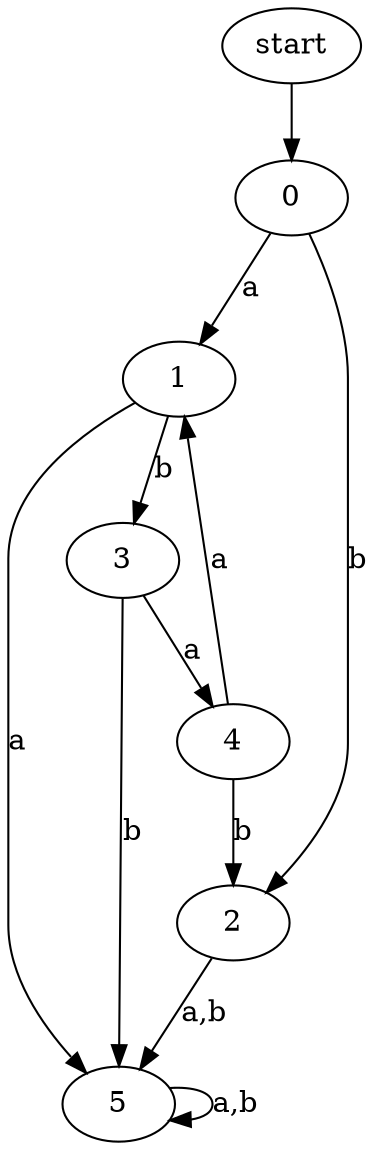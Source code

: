 digraph M2 {
  alphabet="a, b"
  accept="2"

  start -> 0
  0 -> 1 [label="a"]
  0 -> 2 [label="b"]
  1 -> 5 [label="a"]
  1 -> 3 [label="b"]
  2 -> 5 [label="a,b"]
  3 -> 4 [label="a"]
  3 -> 5 [label="b"]
  4 -> 1 [label="a"]
  4 -> 2 [label="b"]
  5 -> 5 [label="a,b"]
}
